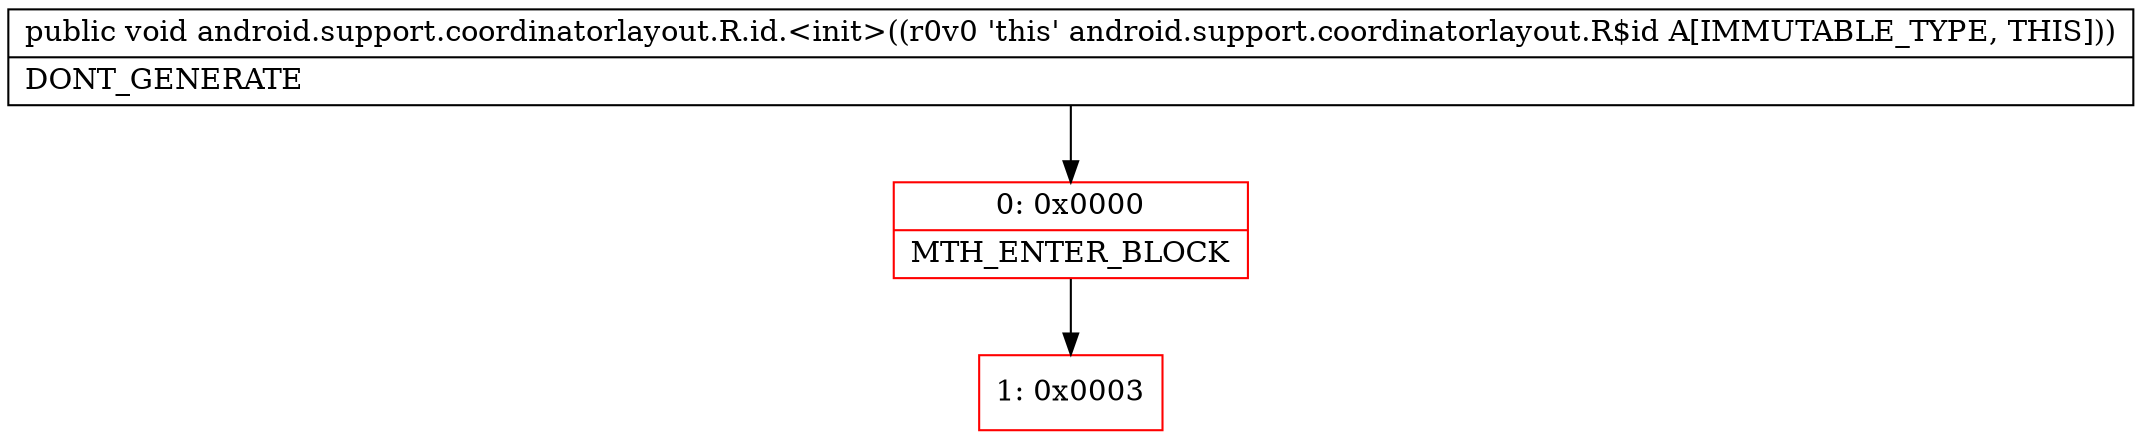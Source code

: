 digraph "CFG forandroid.support.coordinatorlayout.R.id.\<init\>()V" {
subgraph cluster_Region_1746037751 {
label = "R(0)";
node [shape=record,color=blue];
}
Node_0 [shape=record,color=red,label="{0\:\ 0x0000|MTH_ENTER_BLOCK\l}"];
Node_1 [shape=record,color=red,label="{1\:\ 0x0003}"];
MethodNode[shape=record,label="{public void android.support.coordinatorlayout.R.id.\<init\>((r0v0 'this' android.support.coordinatorlayout.R$id A[IMMUTABLE_TYPE, THIS]))  | DONT_GENERATE\l}"];
MethodNode -> Node_0;
Node_0 -> Node_1;
}

